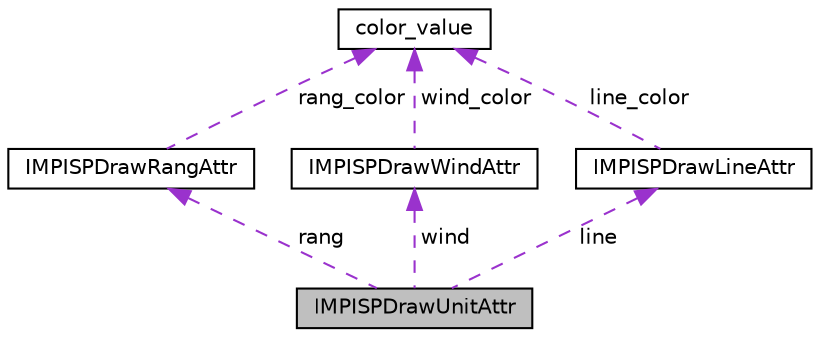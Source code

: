 digraph "IMPISPDrawUnitAttr"
{
 // LATEX_PDF_SIZE
  edge [fontname="Helvetica",fontsize="10",labelfontname="Helvetica",labelfontsize="10"];
  node [fontname="Helvetica",fontsize="10",shape=record];
  Node1 [label="IMPISPDrawUnitAttr",height=0.2,width=0.4,color="black", fillcolor="grey75", style="filled", fontcolor="black",tooltip="画图功能属性"];
  Node2 -> Node1 [dir="back",color="darkorchid3",fontsize="10",style="dashed",label=" rang" ,fontname="Helvetica"];
  Node2 [label="IMPISPDrawRangAttr",height=0.2,width=0.4,color="black", fillcolor="white", style="filled",URL="$struct_i_m_p_i_s_p_draw_rang_attr.html",tooltip="画四角窗功能属性"];
  Node3 -> Node2 [dir="back",color="darkorchid3",fontsize="10",style="dashed",label=" rang_color" ,fontname="Helvetica"];
  Node3 [label="color_value",height=0.2,width=0.4,color="black", fillcolor="white", style="filled",URL="$structcolor__value.html",tooltip="填充数据"];
  Node4 -> Node1 [dir="back",color="darkorchid3",fontsize="10",style="dashed",label=" wind" ,fontname="Helvetica"];
  Node4 [label="IMPISPDrawWindAttr",height=0.2,width=0.4,color="black", fillcolor="white", style="filled",URL="$struct_i_m_p_i_s_p_draw_wind_attr.html",tooltip="画窗功能属性"];
  Node3 -> Node4 [dir="back",color="darkorchid3",fontsize="10",style="dashed",label=" wind_color" ,fontname="Helvetica"];
  Node5 -> Node1 [dir="back",color="darkorchid3",fontsize="10",style="dashed",label=" line" ,fontname="Helvetica"];
  Node5 [label="IMPISPDrawLineAttr",height=0.2,width=0.4,color="black", fillcolor="white", style="filled",URL="$struct_i_m_p_i_s_p_draw_line_attr.html",tooltip="画线功能属性"];
  Node3 -> Node5 [dir="back",color="darkorchid3",fontsize="10",style="dashed",label=" line_color" ,fontname="Helvetica"];
}
